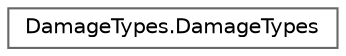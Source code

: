 digraph "Graphical Class Hierarchy"
{
 // LATEX_PDF_SIZE
  bgcolor="transparent";
  edge [fontname=Helvetica,fontsize=10,labelfontname=Helvetica,labelfontsize=10];
  node [fontname=Helvetica,fontsize=10,shape=box,height=0.2,width=0.4];
  rankdir="LR";
  Node0 [label="DamageTypes.DamageTypes",height=0.2,width=0.4,color="grey40", fillcolor="white", style="filled",URL="$class_damage_types_1_1_damage_types.html",tooltip=" "];
}
